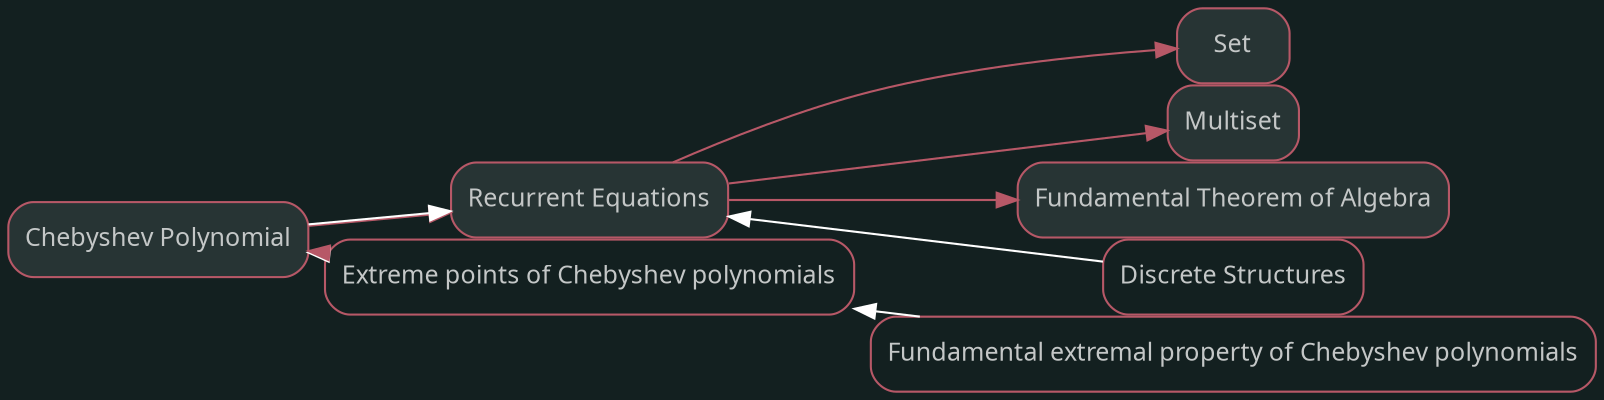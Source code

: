 digraph "Chebyshev Polynomial" {graph [nodesep=0,ranksep=0,rankdir="LR",bgcolor="#132020"];node [shape="rectangle",style="rounded,filled",fontname="sans",fontsize="12px",labelfontname="sans",color="#b75867",fillcolor="#273434",fontcolor="#c4c7c7"];"Chebyshev Polynomial" [label="Chebyshev Polynomial",tooltip="Chebyshev Polynomial",URL="../Chebyshev Polynomial.html",target="_parent"];"Recurrent Equations" [label="Recurrent Equations",tooltip="Recurrent Equations",URL="../Recurrent Equations.html",target="_parent"];subgraph "Forward Chebyshev Polynomial" {edge [color="#b75867"];"Chebyshev Polynomial" -> "Recurrent Equations";}
node [shape="rectangle",style="rounded",fontname="sans",fontsize="12px",labelfontname="sans",color="#b75867",fillcolor="#FFFFFF",fontcolor="#c4c7c7"];"Extreme points of Chebyshev polynomials" [label="Extreme points of Chebyshev polynomials",tooltip="Extreme points of Chebyshev polynomials",URL="../Extreme points of Chebyshev polynomials.html",target="_parent"];subgraph "Backward Chebyshev Polynomial" {edge [dir="back",color="#FFFFFF"];"Chebyshev Polynomial" -> "Extreme points of Chebyshev polynomials";}node [shape="rectangle",style="rounded,filled",fontname="sans",fontsize="12px",labelfontname="sans",color="#b75867",fillcolor="#273434",fontcolor="#c4c7c7"];"Recurrent Equations" [label="Recurrent Equations",tooltip="Recurrent Equations",URL="../Recurrent Equations.html",target="_parent"];"Set" [label="Set",tooltip="Set",URL="../Set.html",target="_parent"];"Multiset" [label="Multiset",tooltip="Multiset",URL="../Multiset.html",target="_parent"];"Fundamental Theorem of Algebra" [label="Fundamental Theorem of Algebra",tooltip="Fundamental Theorem of Algebra",URL="../Fundamental Theorem of Algebra.html",target="_parent"];subgraph "Forward Recurrent Equations" {edge [color="#b75867"];"Recurrent Equations" -> "Set";"Recurrent Equations" -> "Multiset";"Recurrent Equations" -> "Fundamental Theorem of Algebra";}
node [shape="rectangle",style="rounded",fontname="sans",fontsize="12px",labelfontname="sans",color="#b75867",fillcolor="#FFFFFF",fontcolor="#c4c7c7"];"Chebyshev Polynomial" [label="Chebyshev Polynomial",tooltip="Chebyshev Polynomial",URL="../Chebyshev Polynomial.html",target="_parent"];"Discrete Structures" [label="Discrete Structures",tooltip="Discrete Structures",URL="../Discrete Structures.html",target="_parent"];subgraph "Backward Recurrent Equations" {edge [dir="back",color="#FFFFFF"];"Recurrent Equations" -> "Chebyshev Polynomial";"Recurrent Equations" -> "Discrete Structures";}node [shape="rectangle",style="rounded,filled",fontname="sans",fontsize="12px",labelfontname="sans",color="#b75867",fillcolor="#273434",fontcolor="#c4c7c7"];"Extreme points of Chebyshev polynomials" [label="Extreme points of Chebyshev polynomials",tooltip="Extreme points of Chebyshev polynomials",URL="../Extreme points of Chebyshev polynomials.html",target="_parent"];"Chebyshev Polynomial" [label="Chebyshev Polynomial",tooltip="Chebyshev Polynomial",URL="../Chebyshev Polynomial.html",target="_parent"];subgraph "Forward Extreme points of Chebyshev polynomials" {edge [color="#b75867"];"Extreme points of Chebyshev polynomials" -> "Chebyshev Polynomial";}
node [shape="rectangle",style="rounded",fontname="sans",fontsize="12px",labelfontname="sans",color="#b75867",fillcolor="#FFFFFF",fontcolor="#c4c7c7"];"Fundamental extremal property of Chebyshev polynomials" [label="Fundamental extremal property of Chebyshev polynomials",tooltip="Fundamental extremal property of Chebyshev polynomials",URL="../Fundamental extremal property of Chebyshev polynomials.html",target="_parent"];subgraph "Backward Extreme points of Chebyshev polynomials" {edge [dir="back",color="#FFFFFF"];"Extreme points of Chebyshev polynomials" -> "Fundamental extremal property of Chebyshev polynomials";}}